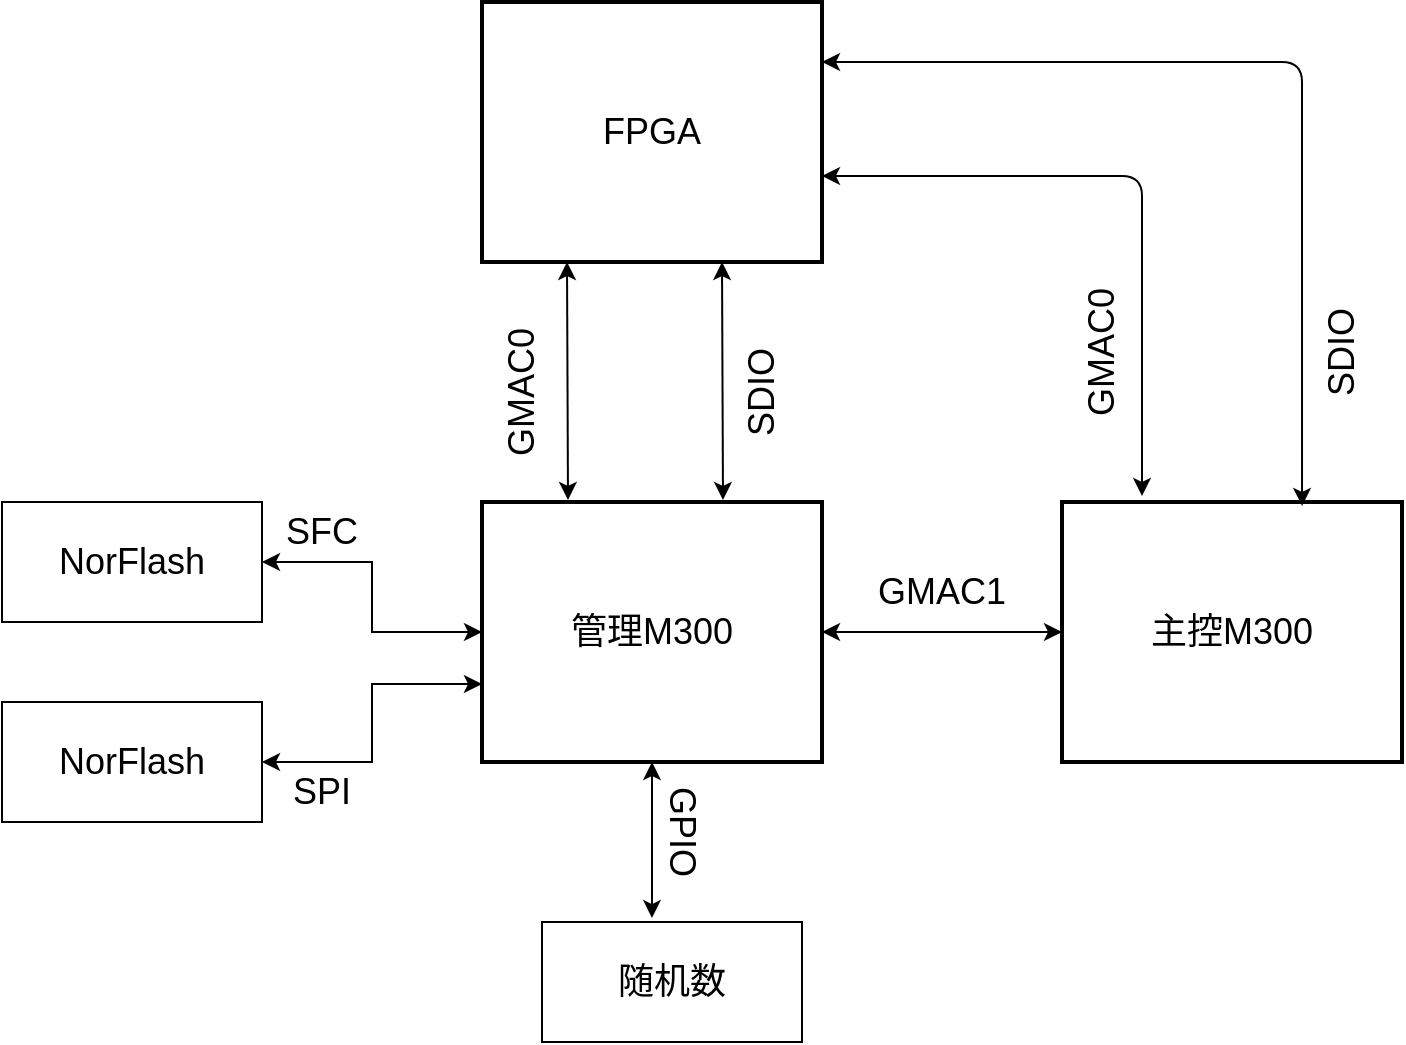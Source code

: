 <mxfile version="14.9.8" type="github" pages="2">
  <diagram id="_0uPFZF7yXyicgU4n7Zn" name="m300">
    <mxGraphModel dx="1360" dy="802" grid="1" gridSize="10" guides="1" tooltips="1" connect="1" arrows="1" fold="1" page="1" pageScale="1" pageWidth="827" pageHeight="1169" math="0" shadow="0">
      <root>
        <mxCell id="0" />
        <mxCell id="1" parent="0" />
        <mxCell id="XstXHUpEY6hUP57EBNUD-18" style="edgeStyle=orthogonalEdgeStyle;rounded=0;orthogonalLoop=1;jettySize=auto;html=1;exitX=0.5;exitY=1;exitDx=0;exitDy=0;entryX=0.423;entryY=-0.033;entryDx=0;entryDy=0;entryPerimeter=0;fontSize=18;startArrow=classic;startFill=1;strokeWidth=1;" parent="1" source="XstXHUpEY6hUP57EBNUD-1" target="XstXHUpEY6hUP57EBNUD-6" edge="1">
          <mxGeometry relative="1" as="geometry" />
        </mxCell>
        <mxCell id="XstXHUpEY6hUP57EBNUD-1" value="管理M300" style="rounded=0;whiteSpace=wrap;html=1;fontSize=18;strokeWidth=2;" parent="1" vertex="1">
          <mxGeometry x="270" y="360" width="170" height="130" as="geometry" />
        </mxCell>
        <mxCell id="XstXHUpEY6hUP57EBNUD-2" value="主控M300" style="rounded=0;whiteSpace=wrap;html=1;fontSize=18;strokeWidth=2;" parent="1" vertex="1">
          <mxGeometry x="560" y="360" width="170" height="130" as="geometry" />
        </mxCell>
        <mxCell id="XstXHUpEY6hUP57EBNUD-3" value="FPGA" style="rounded=0;whiteSpace=wrap;html=1;fontSize=18;strokeWidth=2;" parent="1" vertex="1">
          <mxGeometry x="270" y="110" width="170" height="130" as="geometry" />
        </mxCell>
        <mxCell id="XstXHUpEY6hUP57EBNUD-22" style="edgeStyle=orthogonalEdgeStyle;rounded=0;orthogonalLoop=1;jettySize=auto;html=1;fontSize=18;startArrow=classic;startFill=1;strokeWidth=1;" parent="1" source="XstXHUpEY6hUP57EBNUD-4" target="XstXHUpEY6hUP57EBNUD-1" edge="1">
          <mxGeometry relative="1" as="geometry" />
        </mxCell>
        <mxCell id="XstXHUpEY6hUP57EBNUD-4" value="NorFlash" style="rounded=0;whiteSpace=wrap;html=1;fontSize=18;" parent="1" vertex="1">
          <mxGeometry x="30" y="360" width="130" height="60" as="geometry" />
        </mxCell>
        <mxCell id="XstXHUpEY6hUP57EBNUD-23" style="edgeStyle=orthogonalEdgeStyle;rounded=0;orthogonalLoop=1;jettySize=auto;html=1;entryX=0;entryY=0.7;entryDx=0;entryDy=0;entryPerimeter=0;fontSize=18;startArrow=classic;startFill=1;strokeWidth=1;" parent="1" source="XstXHUpEY6hUP57EBNUD-5" target="XstXHUpEY6hUP57EBNUD-1" edge="1">
          <mxGeometry relative="1" as="geometry" />
        </mxCell>
        <mxCell id="XstXHUpEY6hUP57EBNUD-5" value="NorFlash" style="rounded=0;whiteSpace=wrap;html=1;fontSize=18;" parent="1" vertex="1">
          <mxGeometry x="30" y="460" width="130" height="60" as="geometry" />
        </mxCell>
        <mxCell id="XstXHUpEY6hUP57EBNUD-6" value="随机数" style="rounded=0;whiteSpace=wrap;html=1;fontSize=18;" parent="1" vertex="1">
          <mxGeometry x="300" y="570" width="130" height="60" as="geometry" />
        </mxCell>
        <mxCell id="XstXHUpEY6hUP57EBNUD-8" value="GMAC0" style="text;html=1;strokeColor=none;fillColor=none;align=center;verticalAlign=middle;whiteSpace=wrap;rounded=0;fontSize=18;horizontal=0;" parent="1" vertex="1">
          <mxGeometry x="270" y="290" width="40" height="30" as="geometry" />
        </mxCell>
        <mxCell id="XstXHUpEY6hUP57EBNUD-9" value="" style="endArrow=classic;startArrow=classic;html=1;fontSize=18;entryX=0.25;entryY=1;entryDx=0;entryDy=0;" parent="1" target="XstXHUpEY6hUP57EBNUD-3" edge="1">
          <mxGeometry width="50" height="50" relative="1" as="geometry">
            <mxPoint x="313" y="359" as="sourcePoint" />
            <mxPoint x="440" y="290" as="targetPoint" />
          </mxGeometry>
        </mxCell>
        <mxCell id="XstXHUpEY6hUP57EBNUD-10" value="" style="endArrow=classic;startArrow=classic;html=1;fontSize=18;entryX=0.25;entryY=1;entryDx=0;entryDy=0;" parent="1" edge="1">
          <mxGeometry width="50" height="50" relative="1" as="geometry">
            <mxPoint x="390.5" y="359" as="sourcePoint" />
            <mxPoint x="390" y="240" as="targetPoint" />
          </mxGeometry>
        </mxCell>
        <mxCell id="XstXHUpEY6hUP57EBNUD-11" value="SDIO" style="text;html=1;strokeColor=none;fillColor=none;align=center;verticalAlign=middle;whiteSpace=wrap;rounded=0;fontSize=18;horizontal=0;" parent="1" vertex="1">
          <mxGeometry x="390" y="290" width="40" height="30" as="geometry" />
        </mxCell>
        <mxCell id="XstXHUpEY6hUP57EBNUD-12" value="" style="endArrow=classic;startArrow=classic;html=1;fontSize=18;entryX=1;entryY=0.615;entryDx=0;entryDy=0;entryPerimeter=0;" parent="1" edge="1">
          <mxGeometry width="50" height="50" relative="1" as="geometry">
            <mxPoint x="600" y="357" as="sourcePoint" />
            <mxPoint x="440" y="196.95" as="targetPoint" />
            <Array as="points">
              <mxPoint x="600" y="197" />
            </Array>
          </mxGeometry>
        </mxCell>
        <mxCell id="XstXHUpEY6hUP57EBNUD-14" value="GMAC0" style="text;html=1;strokeColor=none;fillColor=none;align=center;verticalAlign=middle;whiteSpace=wrap;rounded=0;fontSize=18;horizontal=0;" parent="1" vertex="1">
          <mxGeometry x="560" y="270" width="40" height="30" as="geometry" />
        </mxCell>
        <mxCell id="XstXHUpEY6hUP57EBNUD-15" value="" style="endArrow=classic;startArrow=classic;html=1;fontSize=18;entryX=1;entryY=0.5;entryDx=0;entryDy=0;exitX=0;exitY=0.5;exitDx=0;exitDy=0;" parent="1" source="XstXHUpEY6hUP57EBNUD-2" target="XstXHUpEY6hUP57EBNUD-1" edge="1">
          <mxGeometry width="50" height="50" relative="1" as="geometry">
            <mxPoint x="520.5" y="499" as="sourcePoint" />
            <mxPoint x="520" y="380" as="targetPoint" />
          </mxGeometry>
        </mxCell>
        <mxCell id="XstXHUpEY6hUP57EBNUD-16" value="GMAC1" style="text;html=1;strokeColor=none;fillColor=none;align=center;verticalAlign=middle;whiteSpace=wrap;rounded=0;fontSize=18;horizontal=1;" parent="1" vertex="1">
          <mxGeometry x="480" y="390" width="40" height="30" as="geometry" />
        </mxCell>
        <mxCell id="XstXHUpEY6hUP57EBNUD-19" value="GPIO" style="text;html=1;strokeColor=none;fillColor=none;align=center;verticalAlign=middle;whiteSpace=wrap;rounded=0;fontSize=18;horizontal=0;rotation=-180;" parent="1" vertex="1">
          <mxGeometry x="350" y="510" width="40" height="30" as="geometry" />
        </mxCell>
        <mxCell id="XstXHUpEY6hUP57EBNUD-20" value="" style="endArrow=classic;startArrow=classic;html=1;fontSize=18;entryX=1;entryY=0.615;entryDx=0;entryDy=0;entryPerimeter=0;exitX=0.706;exitY=0.015;exitDx=0;exitDy=0;exitPerimeter=0;" parent="1" source="XstXHUpEY6hUP57EBNUD-2" edge="1">
          <mxGeometry width="50" height="50" relative="1" as="geometry">
            <mxPoint x="645" y="309.05" as="sourcePoint" />
            <mxPoint x="440" y="140.0" as="targetPoint" />
            <Array as="points">
              <mxPoint x="680" y="140" />
            </Array>
          </mxGeometry>
        </mxCell>
        <mxCell id="XstXHUpEY6hUP57EBNUD-21" value="SDIO" style="text;html=1;strokeColor=none;fillColor=none;align=center;verticalAlign=middle;whiteSpace=wrap;rounded=0;fontSize=18;horizontal=0;" parent="1" vertex="1">
          <mxGeometry x="680" y="270" width="40" height="30" as="geometry" />
        </mxCell>
        <mxCell id="XstXHUpEY6hUP57EBNUD-24" value="SFC" style="text;html=1;strokeColor=none;fillColor=none;align=center;verticalAlign=middle;whiteSpace=wrap;rounded=0;fontSize=18;horizontal=0;rotation=90;" parent="1" vertex="1">
          <mxGeometry x="180" y="360" width="20" height="30" as="geometry" />
        </mxCell>
        <mxCell id="XstXHUpEY6hUP57EBNUD-25" value="SPI" style="text;html=1;strokeColor=none;fillColor=none;align=center;verticalAlign=middle;whiteSpace=wrap;rounded=0;fontSize=18;horizontal=0;rotation=90;" parent="1" vertex="1">
          <mxGeometry x="180" y="490" width="20" height="30" as="geometry" />
        </mxCell>
      </root>
    </mxGraphModel>
  </diagram>
  <diagram id="D_lzBPCxiZMvcZMQE94k" name="ls2k">
    <mxGraphModel dx="2187" dy="1971" grid="1" gridSize="10" guides="1" tooltips="1" connect="1" arrows="1" fold="1" page="1" pageScale="1" pageWidth="827" pageHeight="1169" math="0" shadow="0">
      <root>
        <mxCell id="NACKIPSiftr5XCz6YlSm-0" />
        <mxCell id="NACKIPSiftr5XCz6YlSm-1" parent="NACKIPSiftr5XCz6YlSm-0" />
        <mxCell id="N8xGDMyzGF9vdANU1ruF-0" style="edgeStyle=orthogonalEdgeStyle;rounded=0;orthogonalLoop=1;jettySize=auto;html=1;exitX=0.5;exitY=1;exitDx=0;exitDy=0;entryX=0.423;entryY=-0.033;entryDx=0;entryDy=0;entryPerimeter=0;fontSize=18;startArrow=classic;startFill=1;strokeWidth=1;" edge="1" parent="NACKIPSiftr5XCz6YlSm-1" source="N8xGDMyzGF9vdANU1ruF-1" target="N8xGDMyzGF9vdANU1ruF-8">
          <mxGeometry relative="1" as="geometry" />
        </mxCell>
        <mxCell id="N8xGDMyzGF9vdANU1ruF-1" value="龙芯2K1000" style="rounded=0;whiteSpace=wrap;html=1;fontSize=18;strokeWidth=2;" vertex="1" parent="NACKIPSiftr5XCz6YlSm-1">
          <mxGeometry x="250" y="570" width="170" height="130" as="geometry" />
        </mxCell>
        <mxCell id="N8xGDMyzGF9vdANU1ruF-2" value="主控M300" style="rounded=0;whiteSpace=wrap;html=1;fontSize=18;strokeWidth=2;" vertex="1" parent="NACKIPSiftr5XCz6YlSm-1">
          <mxGeometry x="540" y="570" width="170" height="130" as="geometry" />
        </mxCell>
        <mxCell id="N8xGDMyzGF9vdANU1ruF-3" value="LCD&lt;br&gt;&amp;nbsp;800x480@30fps" style="rounded=0;whiteSpace=wrap;html=1;fontSize=18;strokeWidth=2;" vertex="1" parent="NACKIPSiftr5XCz6YlSm-1">
          <mxGeometry x="240" y="-290" width="200" height="90" as="geometry" />
        </mxCell>
        <mxCell id="N8xGDMyzGF9vdANU1ruF-4" style="edgeStyle=orthogonalEdgeStyle;rounded=0;orthogonalLoop=1;jettySize=auto;html=1;fontSize=18;startArrow=classic;startFill=1;strokeWidth=1;" edge="1" parent="NACKIPSiftr5XCz6YlSm-1" source="N8xGDMyzGF9vdANU1ruF-5" target="N8xGDMyzGF9vdANU1ruF-1">
          <mxGeometry relative="1" as="geometry" />
        </mxCell>
        <mxCell id="N8xGDMyzGF9vdANU1ruF-5" value="NorFlash" style="rounded=0;whiteSpace=wrap;html=1;fontSize=18;" vertex="1" parent="NACKIPSiftr5XCz6YlSm-1">
          <mxGeometry x="10" y="570" width="130" height="60" as="geometry" />
        </mxCell>
        <mxCell id="N8xGDMyzGF9vdANU1ruF-6" style="edgeStyle=orthogonalEdgeStyle;rounded=0;orthogonalLoop=1;jettySize=auto;html=1;entryX=0;entryY=0.7;entryDx=0;entryDy=0;entryPerimeter=0;fontSize=18;startArrow=classic;startFill=1;strokeWidth=1;" edge="1" parent="NACKIPSiftr5XCz6YlSm-1" source="N8xGDMyzGF9vdANU1ruF-7" target="N8xGDMyzGF9vdANU1ruF-1">
          <mxGeometry relative="1" as="geometry" />
        </mxCell>
        <mxCell id="N8xGDMyzGF9vdANU1ruF-7" value="NorFlash" style="rounded=0;whiteSpace=wrap;html=1;fontSize=18;" vertex="1" parent="NACKIPSiftr5XCz6YlSm-1">
          <mxGeometry x="10" y="670" width="130" height="60" as="geometry" />
        </mxCell>
        <mxCell id="N8xGDMyzGF9vdANU1ruF-8" value="随机数" style="rounded=0;whiteSpace=wrap;html=1;fontSize=18;" vertex="1" parent="NACKIPSiftr5XCz6YlSm-1">
          <mxGeometry x="280" y="780" width="130" height="60" as="geometry" />
        </mxCell>
        <mxCell id="N8xGDMyzGF9vdANU1ruF-9" value="GMAC0" style="text;html=1;strokeColor=none;fillColor=none;align=center;verticalAlign=middle;whiteSpace=wrap;rounded=0;fontSize=18;horizontal=0;" vertex="1" parent="NACKIPSiftr5XCz6YlSm-1">
          <mxGeometry x="250" y="500" width="40" height="30" as="geometry" />
        </mxCell>
        <mxCell id="N8xGDMyzGF9vdANU1ruF-11" value="" style="endArrow=classic;startArrow=classic;html=1;fontSize=18;entryX=0.25;entryY=1;entryDx=0;entryDy=0;" edge="1" parent="NACKIPSiftr5XCz6YlSm-1">
          <mxGeometry width="50" height="50" relative="1" as="geometry">
            <mxPoint x="320" y="-2" as="sourcePoint" />
            <mxPoint x="320" y="-200" as="targetPoint" />
          </mxGeometry>
        </mxCell>
        <mxCell id="N8xGDMyzGF9vdANU1ruF-12" value="SDIO" style="text;html=1;strokeColor=none;fillColor=none;align=center;verticalAlign=middle;whiteSpace=wrap;rounded=0;fontSize=18;horizontal=0;" vertex="1" parent="NACKIPSiftr5XCz6YlSm-1">
          <mxGeometry x="370" y="500" width="40" height="30" as="geometry" />
        </mxCell>
        <mxCell id="N8xGDMyzGF9vdANU1ruF-15" value="" style="endArrow=classic;startArrow=classic;html=1;fontSize=18;entryX=1;entryY=0.5;entryDx=0;entryDy=0;exitX=0;exitY=0.5;exitDx=0;exitDy=0;" edge="1" parent="NACKIPSiftr5XCz6YlSm-1" source="N8xGDMyzGF9vdANU1ruF-2" target="N8xGDMyzGF9vdANU1ruF-1">
          <mxGeometry width="50" height="50" relative="1" as="geometry">
            <mxPoint x="500.5" y="709" as="sourcePoint" />
            <mxPoint x="500" y="590" as="targetPoint" />
          </mxGeometry>
        </mxCell>
        <mxCell id="N8xGDMyzGF9vdANU1ruF-16" value="GMAC1" style="text;html=1;strokeColor=none;fillColor=none;align=center;verticalAlign=middle;whiteSpace=wrap;rounded=0;fontSize=18;horizontal=1;" vertex="1" parent="NACKIPSiftr5XCz6YlSm-1">
          <mxGeometry x="460" y="600" width="40" height="30" as="geometry" />
        </mxCell>
        <mxCell id="N8xGDMyzGF9vdANU1ruF-17" value="GPIO" style="text;html=1;strokeColor=none;fillColor=none;align=center;verticalAlign=middle;whiteSpace=wrap;rounded=0;fontSize=18;horizontal=0;rotation=-180;" vertex="1" parent="NACKIPSiftr5XCz6YlSm-1">
          <mxGeometry x="330" y="720" width="40" height="30" as="geometry" />
        </mxCell>
        <mxCell id="N8xGDMyzGF9vdANU1ruF-20" value="SFC" style="text;html=1;strokeColor=none;fillColor=none;align=center;verticalAlign=middle;whiteSpace=wrap;rounded=0;fontSize=18;horizontal=0;rotation=90;" vertex="1" parent="NACKIPSiftr5XCz6YlSm-1">
          <mxGeometry x="160" y="570" width="20" height="30" as="geometry" />
        </mxCell>
        <mxCell id="N8xGDMyzGF9vdANU1ruF-21" value="SPI" style="text;html=1;strokeColor=none;fillColor=none;align=center;verticalAlign=middle;whiteSpace=wrap;rounded=0;fontSize=18;horizontal=0;rotation=90;" vertex="1" parent="NACKIPSiftr5XCz6YlSm-1">
          <mxGeometry x="160" y="700" width="20" height="30" as="geometry" />
        </mxCell>
        <mxCell id="N8xGDMyzGF9vdANU1ruF-22" value="Touch" style="rounded=0;whiteSpace=wrap;html=1;fontSize=18;strokeWidth=2;" vertex="1" parent="NACKIPSiftr5XCz6YlSm-1">
          <mxGeometry x="160" y="-160" width="120" height="40" as="geometry" />
        </mxCell>
        <mxCell id="N8xGDMyzGF9vdANU1ruF-23" value="keyboard" style="rounded=0;whiteSpace=wrap;html=1;fontSize=18;strokeWidth=2;" vertex="1" parent="NACKIPSiftr5XCz6YlSm-1">
          <mxGeometry x="400" y="-160" width="120" height="40" as="geometry" />
        </mxCell>
        <mxCell id="N8xGDMyzGF9vdANU1ruF-25" value="Bak Radio/键鼠" style="rounded=0;whiteSpace=wrap;html=1;fontSize=18;" vertex="1" parent="NACKIPSiftr5XCz6YlSm-1">
          <mxGeometry x="-90" width="130" height="60" as="geometry" />
        </mxCell>
        <mxCell id="N8xGDMyzGF9vdANU1ruF-26" value="龙芯2K1000" style="rounded=0;whiteSpace=wrap;html=1;fontSize=18;strokeWidth=2;" vertex="1" parent="NACKIPSiftr5XCz6YlSm-1">
          <mxGeometry x="160" width="360" height="220" as="geometry" />
        </mxCell>
        <mxCell id="N8xGDMyzGF9vdANU1ruF-27" value="External Lan" style="rounded=0;whiteSpace=wrap;html=1;fontSize=18;" vertex="1" parent="NACKIPSiftr5XCz6YlSm-1">
          <mxGeometry x="640" width="130" height="60" as="geometry" />
        </mxCell>
        <mxCell id="N8xGDMyzGF9vdANU1ruF-28" value="RNDIS" style="rounded=0;whiteSpace=wrap;html=1;fontSize=18;" vertex="1" parent="NACKIPSiftr5XCz6YlSm-1">
          <mxGeometry x="640" y="60" width="130" height="60" as="geometry" />
        </mxCell>
        <mxCell id="N8xGDMyzGF9vdANU1ruF-29" value="NandFlash" style="rounded=0;whiteSpace=wrap;html=1;fontSize=18;" vertex="1" parent="NACKIPSiftr5XCz6YlSm-1">
          <mxGeometry x="-90" y="80" width="130" height="60" as="geometry" />
        </mxCell>
        <mxCell id="N8xGDMyzGF9vdANU1ruF-30" value="UART0/1/2/3" style="rounded=0;whiteSpace=wrap;html=1;fontSize=18;" vertex="1" parent="NACKIPSiftr5XCz6YlSm-1">
          <mxGeometry x="-90" y="160" width="130" height="60" as="geometry" />
        </mxCell>
        <mxCell id="N8xGDMyzGF9vdANU1ruF-31" value="ETH0" style="rounded=0;whiteSpace=wrap;html=1;fontSize=18;" vertex="1" parent="NACKIPSiftr5XCz6YlSm-1">
          <mxGeometry x="38" y="320" width="130" height="60" as="geometry" />
        </mxCell>
        <mxCell id="N8xGDMyzGF9vdANU1ruF-32" value="ETH2" style="rounded=0;whiteSpace=wrap;html=1;fontSize=18;" vertex="1" parent="NACKIPSiftr5XCz6YlSm-1">
          <mxGeometry x="368" y="320" width="130" height="60" as="geometry" />
        </mxCell>
        <mxCell id="N8xGDMyzGF9vdANU1ruF-33" value="ETH1" style="rounded=0;whiteSpace=wrap;html=1;fontSize=18;" vertex="1" parent="NACKIPSiftr5XCz6YlSm-1">
          <mxGeometry x="208" y="320" width="130" height="60" as="geometry" />
        </mxCell>
        <mxCell id="N8xGDMyzGF9vdANU1ruF-34" value="ETH3" style="rounded=0;whiteSpace=wrap;html=1;fontSize=18;" vertex="1" parent="NACKIPSiftr5XCz6YlSm-1">
          <mxGeometry x="528" y="320" width="130" height="60" as="geometry" />
        </mxCell>
        <mxCell id="N8xGDMyzGF9vdANU1ruF-35" value="" style="endArrow=classic;startArrow=classic;html=1;fontSize=18;entryX=0.25;entryY=1;entryDx=0;entryDy=0;" edge="1" parent="NACKIPSiftr5XCz6YlSm-1">
          <mxGeometry width="50" height="50" relative="1" as="geometry">
            <mxPoint x="361" y="-2" as="sourcePoint" />
            <mxPoint x="360.94" y="-200" as="targetPoint" />
          </mxGeometry>
        </mxCell>
        <mxCell id="N8xGDMyzGF9vdANU1ruF-36" value="LVDS" style="text;html=1;strokeColor=none;fillColor=none;align=center;verticalAlign=middle;whiteSpace=wrap;rounded=0;fontSize=18;horizontal=0;" vertex="1" parent="NACKIPSiftr5XCz6YlSm-1">
          <mxGeometry x="282" y="-90" width="40" height="30" as="geometry" />
        </mxCell>
        <mxCell id="N8xGDMyzGF9vdANU1ruF-37" value="PWM" style="text;html=1;strokeColor=none;fillColor=none;align=center;verticalAlign=middle;whiteSpace=wrap;rounded=0;fontSize=18;horizontal=0;" vertex="1" parent="NACKIPSiftr5XCz6YlSm-1">
          <mxGeometry x="328" y="-90" width="40" height="30" as="geometry" />
        </mxCell>
        <mxCell id="N8xGDMyzGF9vdANU1ruF-38" value="" style="endArrow=classic;startArrow=classic;html=1;fontSize=18;entryX=0.25;entryY=1;entryDx=0;entryDy=0;exitX=0.826;exitY=0;exitDx=0;exitDy=0;exitPerimeter=0;" edge="1" parent="NACKIPSiftr5XCz6YlSm-1" source="N8xGDMyzGF9vdANU1ruF-26">
          <mxGeometry width="50" height="50" relative="1" as="geometry">
            <mxPoint x="461" y="-20" as="sourcePoint" />
            <mxPoint x="460.94" y="-120" as="targetPoint" />
          </mxGeometry>
        </mxCell>
        <mxCell id="N8xGDMyzGF9vdANU1ruF-39" value="" style="endArrow=classic;startArrow=classic;html=1;fontSize=18;entryX=0.25;entryY=1;entryDx=0;entryDy=0;exitX=0.826;exitY=0;exitDx=0;exitDy=0;exitPerimeter=0;" edge="1" parent="NACKIPSiftr5XCz6YlSm-1">
          <mxGeometry width="50" height="50" relative="1" as="geometry">
            <mxPoint x="219.5" as="sourcePoint" />
            <mxPoint x="219.6" y="-120" as="targetPoint" />
          </mxGeometry>
        </mxCell>
        <mxCell id="N8xGDMyzGF9vdANU1ruF-40" value="I2C0" style="text;html=1;strokeColor=none;fillColor=none;align=center;verticalAlign=middle;whiteSpace=wrap;rounded=0;fontSize=18;horizontal=0;" vertex="1" parent="NACKIPSiftr5XCz6YlSm-1">
          <mxGeometry x="190" y="-80" width="40" height="40" as="geometry" />
        </mxCell>
        <mxCell id="N8xGDMyzGF9vdANU1ruF-41" value="I2C1" style="text;html=1;strokeColor=none;fillColor=none;align=center;verticalAlign=middle;whiteSpace=wrap;rounded=0;fontSize=18;horizontal=0;" vertex="1" parent="NACKIPSiftr5XCz6YlSm-1">
          <mxGeometry x="427" y="-80" width="40" height="40" as="geometry" />
        </mxCell>
        <mxCell id="N8xGDMyzGF9vdANU1ruF-42" value="" style="endArrow=classic;startArrow=classic;html=1;fontSize=18;entryX=1;entryY=0.5;entryDx=0;entryDy=0;exitX=0;exitY=0.5;exitDx=0;exitDy=0;" edge="1" parent="NACKIPSiftr5XCz6YlSm-1">
          <mxGeometry width="50" height="50" relative="1" as="geometry">
            <mxPoint x="640" y="40" as="sourcePoint" />
            <mxPoint x="520" y="40" as="targetPoint" />
          </mxGeometry>
        </mxCell>
        <mxCell id="N8xGDMyzGF9vdANU1ruF-43" value="GBE0" style="text;html=1;strokeColor=none;fillColor=none;align=center;verticalAlign=middle;whiteSpace=wrap;rounded=0;fontSize=18;horizontal=1;" vertex="1" parent="NACKIPSiftr5XCz6YlSm-1">
          <mxGeometry x="560" y="10" width="40" height="30" as="geometry" />
        </mxCell>
        <mxCell id="N8xGDMyzGF9vdANU1ruF-44" value="" style="endArrow=classic;startArrow=classic;html=1;fontSize=18;entryX=1;entryY=0.5;entryDx=0;entryDy=0;exitX=0;exitY=0.5;exitDx=0;exitDy=0;" edge="1" parent="NACKIPSiftr5XCz6YlSm-1">
          <mxGeometry width="50" height="50" relative="1" as="geometry">
            <mxPoint x="640" y="89.5" as="sourcePoint" />
            <mxPoint x="520" y="89.5" as="targetPoint" />
          </mxGeometry>
        </mxCell>
        <mxCell id="N8xGDMyzGF9vdANU1ruF-45" value="USB1" style="text;html=1;strokeColor=none;fillColor=none;align=center;verticalAlign=middle;whiteSpace=wrap;rounded=0;fontSize=18;horizontal=1;" vertex="1" parent="NACKIPSiftr5XCz6YlSm-1">
          <mxGeometry x="560" y="60" width="40" height="30" as="geometry" />
        </mxCell>
        <mxCell id="N8xGDMyzGF9vdANU1ruF-46" value="" style="endArrow=classic;startArrow=classic;html=1;fontSize=18;entryX=1;entryY=0.5;entryDx=0;entryDy=0;" edge="1" parent="NACKIPSiftr5XCz6YlSm-1">
          <mxGeometry width="50" height="50" relative="1" as="geometry">
            <mxPoint x="157" y="29" as="sourcePoint" />
            <mxPoint x="40" y="29.5" as="targetPoint" />
          </mxGeometry>
        </mxCell>
        <mxCell id="N8xGDMyzGF9vdANU1ruF-47" value="USB0" style="text;html=1;strokeColor=none;fillColor=none;align=center;verticalAlign=middle;whiteSpace=wrap;rounded=0;fontSize=18;horizontal=1;" vertex="1" parent="NACKIPSiftr5XCz6YlSm-1">
          <mxGeometry x="80" width="40" height="30" as="geometry" />
        </mxCell>
        <mxCell id="N8xGDMyzGF9vdANU1ruF-48" value="" style="endArrow=classic;startArrow=classic;html=1;fontSize=18;entryX=1;entryY=0.5;entryDx=0;entryDy=0;" edge="1" parent="NACKIPSiftr5XCz6YlSm-1">
          <mxGeometry width="50" height="50" relative="1" as="geometry">
            <mxPoint x="157" y="109.5" as="sourcePoint" />
            <mxPoint x="40" y="110" as="targetPoint" />
          </mxGeometry>
        </mxCell>
        <mxCell id="N8xGDMyzGF9vdANU1ruF-49" value="NAND" style="text;html=1;strokeColor=none;fillColor=none;align=center;verticalAlign=middle;whiteSpace=wrap;rounded=0;fontSize=18;horizontal=1;" vertex="1" parent="NACKIPSiftr5XCz6YlSm-1">
          <mxGeometry x="80" y="80" width="40" height="30" as="geometry" />
        </mxCell>
        <mxCell id="N8xGDMyzGF9vdANU1ruF-50" value="" style="endArrow=classic;startArrow=classic;html=1;fontSize=18;entryX=1;entryY=0.5;entryDx=0;entryDy=0;" edge="1" parent="NACKIPSiftr5XCz6YlSm-1">
          <mxGeometry width="50" height="50" relative="1" as="geometry">
            <mxPoint x="160" y="189.5" as="sourcePoint" />
            <mxPoint x="43" y="190" as="targetPoint" />
          </mxGeometry>
        </mxCell>
        <mxCell id="N8xGDMyzGF9vdANU1ruF-51" value="SATA" style="rounded=0;whiteSpace=wrap;html=1;fontSize=18;" vertex="1" parent="NACKIPSiftr5XCz6YlSm-1">
          <mxGeometry x="640" y="140" width="130" height="60" as="geometry" />
        </mxCell>
        <mxCell id="N8xGDMyzGF9vdANU1ruF-52" value="" style="endArrow=classic;startArrow=classic;html=1;fontSize=18;entryX=1;entryY=0.5;entryDx=0;entryDy=0;exitX=0;exitY=0.5;exitDx=0;exitDy=0;" edge="1" parent="NACKIPSiftr5XCz6YlSm-1">
          <mxGeometry width="50" height="50" relative="1" as="geometry">
            <mxPoint x="640" y="169.5" as="sourcePoint" />
            <mxPoint x="520" y="169.5" as="targetPoint" />
          </mxGeometry>
        </mxCell>
        <mxCell id="N8xGDMyzGF9vdANU1ruF-53" value="SATA" style="text;html=1;strokeColor=none;fillColor=none;align=center;verticalAlign=middle;whiteSpace=wrap;rounded=0;fontSize=18;horizontal=1;" vertex="1" parent="NACKIPSiftr5XCz6YlSm-1">
          <mxGeometry x="560" y="139" width="40" height="30" as="geometry" />
        </mxCell>
        <mxCell id="N8xGDMyzGF9vdANU1ruF-54" value="UART" style="text;html=1;strokeColor=none;fillColor=none;align=center;verticalAlign=middle;whiteSpace=wrap;rounded=0;fontSize=18;horizontal=1;" vertex="1" parent="NACKIPSiftr5XCz6YlSm-1">
          <mxGeometry x="80" y="155" width="40" height="30" as="geometry" />
        </mxCell>
      </root>
    </mxGraphModel>
  </diagram>
</mxfile>

